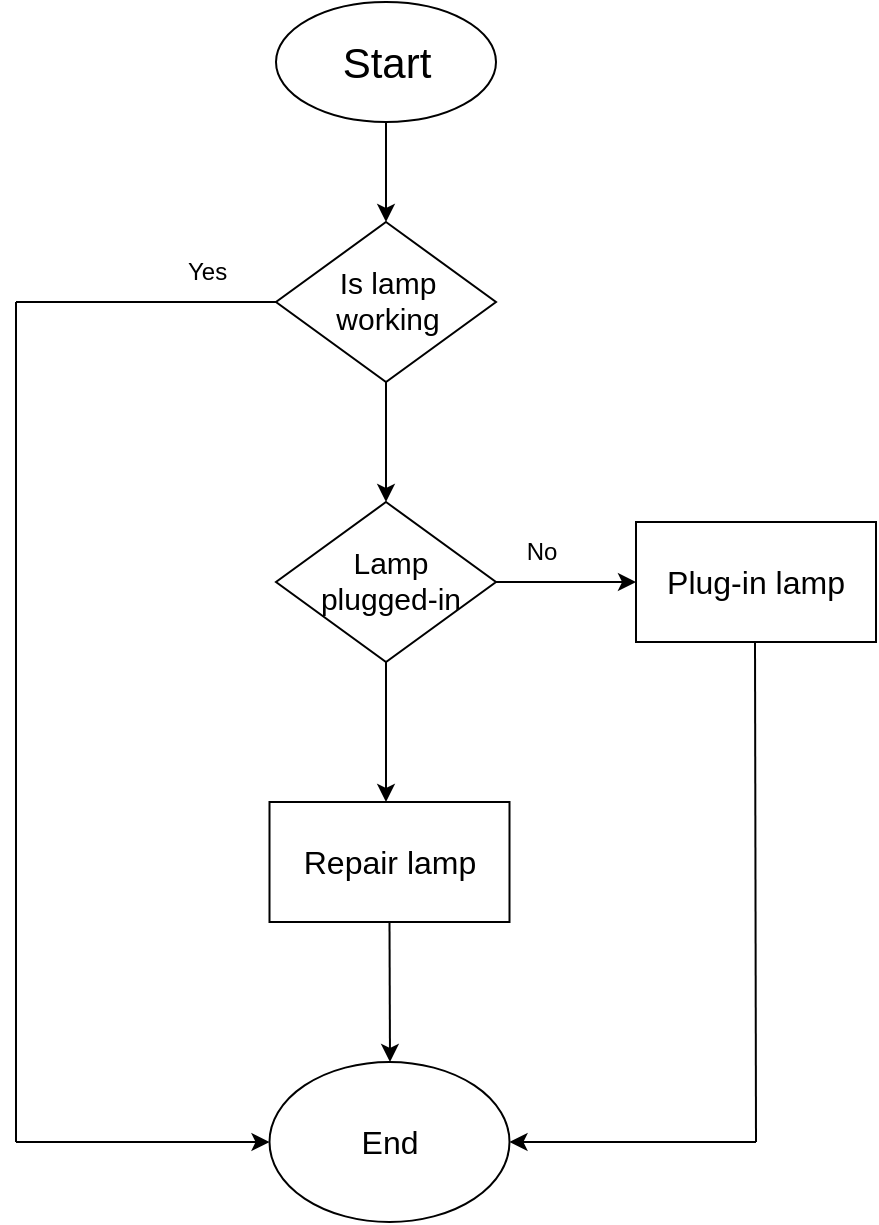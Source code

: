 <mxfile version="26.1.3">
  <diagram name="Page-1" id="aGvXo_SHHAiXoc3EZFG6">
    <mxGraphModel dx="1500" dy="796" grid="1" gridSize="10" guides="1" tooltips="1" connect="1" arrows="1" fold="1" page="1" pageScale="1" pageWidth="850" pageHeight="1100" math="0" shadow="0">
      <root>
        <mxCell id="0" />
        <mxCell id="1" parent="0" />
        <mxCell id="NvCjOWEeXrFJ-WHDRKrW-2" value="" style="ellipse;whiteSpace=wrap;html=1;" vertex="1" parent="1">
          <mxGeometry x="370" y="100" width="110" height="60" as="geometry" />
        </mxCell>
        <mxCell id="NvCjOWEeXrFJ-WHDRKrW-3" value="&lt;div&gt;&lt;font style=&quot;font-size: 21px;&quot;&gt;Start&lt;/font&gt;&lt;/div&gt;" style="text;html=1;align=center;verticalAlign=middle;whiteSpace=wrap;rounded=0;" vertex="1" parent="1">
          <mxGeometry x="378" y="107.5" width="95" height="45" as="geometry" />
        </mxCell>
        <mxCell id="NvCjOWEeXrFJ-WHDRKrW-4" value="" style="endArrow=classic;html=1;rounded=0;" edge="1" parent="1">
          <mxGeometry width="50" height="50" relative="1" as="geometry">
            <mxPoint x="425" y="160" as="sourcePoint" />
            <mxPoint x="425" y="210" as="targetPoint" />
          </mxGeometry>
        </mxCell>
        <mxCell id="NvCjOWEeXrFJ-WHDRKrW-5" value="" style="rhombus;whiteSpace=wrap;html=1;" vertex="1" parent="1">
          <mxGeometry x="370" y="210" width="110" height="80" as="geometry" />
        </mxCell>
        <mxCell id="NvCjOWEeXrFJ-WHDRKrW-6" value="&lt;font style=&quot;font-size: 15px;&quot;&gt;Is lamp working&lt;/font&gt;" style="text;html=1;align=center;verticalAlign=middle;whiteSpace=wrap;rounded=0;" vertex="1" parent="1">
          <mxGeometry x="395.5" y="234" width="60" height="30" as="geometry" />
        </mxCell>
        <mxCell id="NvCjOWEeXrFJ-WHDRKrW-11" value="" style="endArrow=none;html=1;rounded=0;entryX=0;entryY=0.5;entryDx=0;entryDy=0;" edge="1" parent="1" target="NvCjOWEeXrFJ-WHDRKrW-5">
          <mxGeometry width="50" height="50" relative="1" as="geometry">
            <mxPoint x="240" y="250" as="sourcePoint" />
            <mxPoint x="360" y="220" as="targetPoint" />
          </mxGeometry>
        </mxCell>
        <mxCell id="NvCjOWEeXrFJ-WHDRKrW-12" value="Yes" style="text;strokeColor=none;fillColor=none;align=left;verticalAlign=middle;spacingLeft=4;spacingRight=4;overflow=hidden;points=[[0,0.5],[1,0.5]];portConstraint=eastwest;rotatable=0;whiteSpace=wrap;html=1;" vertex="1" parent="1">
          <mxGeometry x="320" y="220" width="80" height="30" as="geometry" />
        </mxCell>
        <mxCell id="NvCjOWEeXrFJ-WHDRKrW-13" value="" style="endArrow=none;html=1;rounded=0;" edge="1" parent="1">
          <mxGeometry width="50" height="50" relative="1" as="geometry">
            <mxPoint x="240" y="250" as="sourcePoint" />
            <mxPoint x="240" y="670" as="targetPoint" />
          </mxGeometry>
        </mxCell>
        <mxCell id="NvCjOWEeXrFJ-WHDRKrW-14" value="" style="endArrow=classic;html=1;rounded=0;exitX=0.5;exitY=1;exitDx=0;exitDy=0;" edge="1" parent="1" source="NvCjOWEeXrFJ-WHDRKrW-5">
          <mxGeometry width="50" height="50" relative="1" as="geometry">
            <mxPoint x="380" y="270" as="sourcePoint" />
            <mxPoint x="425" y="350" as="targetPoint" />
          </mxGeometry>
        </mxCell>
        <mxCell id="NvCjOWEeXrFJ-WHDRKrW-15" value="" style="rhombus;whiteSpace=wrap;html=1;" vertex="1" parent="1">
          <mxGeometry x="370" y="350" width="110" height="80" as="geometry" />
        </mxCell>
        <mxCell id="NvCjOWEeXrFJ-WHDRKrW-16" value="&lt;span style=&quot;font-size: 15px;&quot;&gt;Lamp plugged-in&lt;/span&gt;" style="text;html=1;align=center;verticalAlign=middle;whiteSpace=wrap;rounded=0;" vertex="1" parent="1">
          <mxGeometry x="389.5" y="374" width="74.5" height="30" as="geometry" />
        </mxCell>
        <mxCell id="NvCjOWEeXrFJ-WHDRKrW-17" value="" style="endArrow=classic;html=1;rounded=0;" edge="1" parent="1">
          <mxGeometry width="50" height="50" relative="1" as="geometry">
            <mxPoint x="480" y="390" as="sourcePoint" />
            <mxPoint x="550" y="390" as="targetPoint" />
          </mxGeometry>
        </mxCell>
        <mxCell id="NvCjOWEeXrFJ-WHDRKrW-19" value="No" style="text;html=1;align=center;verticalAlign=middle;whiteSpace=wrap;rounded=0;" vertex="1" parent="1">
          <mxGeometry x="473" y="360" width="60" height="30" as="geometry" />
        </mxCell>
        <mxCell id="NvCjOWEeXrFJ-WHDRKrW-21" value="&lt;font style=&quot;font-size: 16px;&quot;&gt;Plug-in lamp&lt;/font&gt;" style="rounded=0;whiteSpace=wrap;html=1;" vertex="1" parent="1">
          <mxGeometry x="550" y="360" width="120" height="60" as="geometry" />
        </mxCell>
        <mxCell id="NvCjOWEeXrFJ-WHDRKrW-22" value="" style="endArrow=none;html=1;rounded=0;" edge="1" parent="1">
          <mxGeometry width="50" height="50" relative="1" as="geometry">
            <mxPoint x="609.5" y="420" as="sourcePoint" />
            <mxPoint x="610" y="670" as="targetPoint" />
          </mxGeometry>
        </mxCell>
        <mxCell id="NvCjOWEeXrFJ-WHDRKrW-23" value="" style="endArrow=classic;html=1;rounded=0;exitX=0.5;exitY=1;exitDx=0;exitDy=0;" edge="1" parent="1" source="NvCjOWEeXrFJ-WHDRKrW-15">
          <mxGeometry width="50" height="50" relative="1" as="geometry">
            <mxPoint x="440" y="540" as="sourcePoint" />
            <mxPoint x="425" y="500" as="targetPoint" />
          </mxGeometry>
        </mxCell>
        <mxCell id="NvCjOWEeXrFJ-WHDRKrW-24" value="&lt;font style=&quot;font-size: 16px;&quot;&gt;Repair lamp&lt;/font&gt;" style="rounded=0;whiteSpace=wrap;html=1;" vertex="1" parent="1">
          <mxGeometry x="366.75" y="500" width="120" height="60" as="geometry" />
        </mxCell>
        <mxCell id="NvCjOWEeXrFJ-WHDRKrW-25" value="" style="endArrow=classic;html=1;rounded=0;exitX=0.5;exitY=1;exitDx=0;exitDy=0;" edge="1" parent="1" source="NvCjOWEeXrFJ-WHDRKrW-24">
          <mxGeometry width="50" height="50" relative="1" as="geometry">
            <mxPoint x="440" y="600" as="sourcePoint" />
            <mxPoint x="427" y="630" as="targetPoint" />
          </mxGeometry>
        </mxCell>
        <mxCell id="NvCjOWEeXrFJ-WHDRKrW-26" value="&lt;font style=&quot;font-size: 16px;&quot;&gt;End&lt;/font&gt;" style="ellipse;whiteSpace=wrap;html=1;" vertex="1" parent="1">
          <mxGeometry x="366.75" y="630" width="120" height="80" as="geometry" />
        </mxCell>
        <mxCell id="NvCjOWEeXrFJ-WHDRKrW-28" value="" style="endArrow=classic;html=1;rounded=0;entryX=1;entryY=0.5;entryDx=0;entryDy=0;" edge="1" parent="1" target="NvCjOWEeXrFJ-WHDRKrW-26">
          <mxGeometry width="50" height="50" relative="1" as="geometry">
            <mxPoint x="610" y="670" as="sourcePoint" />
            <mxPoint x="583" y="660" as="targetPoint" />
          </mxGeometry>
        </mxCell>
        <mxCell id="NvCjOWEeXrFJ-WHDRKrW-29" value="" style="endArrow=classic;html=1;rounded=0;entryX=0;entryY=0.5;entryDx=0;entryDy=0;" edge="1" parent="1" target="NvCjOWEeXrFJ-WHDRKrW-26">
          <mxGeometry width="50" height="50" relative="1" as="geometry">
            <mxPoint x="240" y="670" as="sourcePoint" />
            <mxPoint x="330" y="645" as="targetPoint" />
          </mxGeometry>
        </mxCell>
      </root>
    </mxGraphModel>
  </diagram>
</mxfile>

